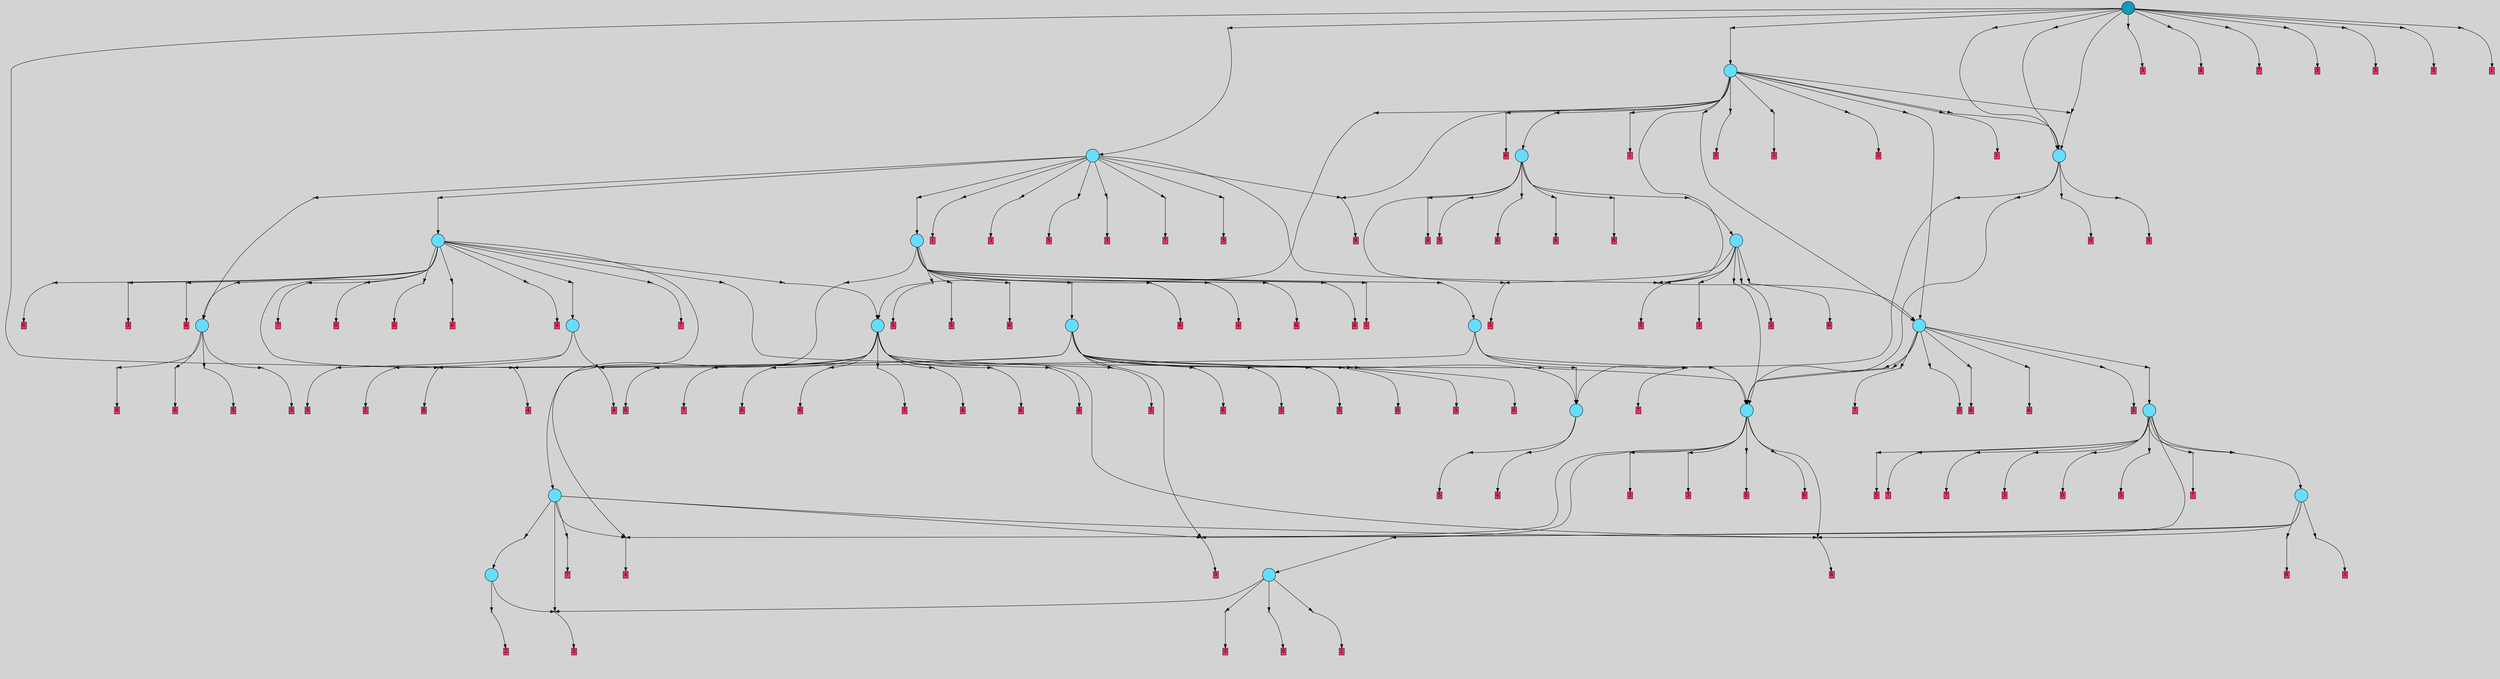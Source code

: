 // File exported with GEGELATI v1.3.1
// On the 2024-07-09 18:24:34
// With the MARL::MarlTPGGraphDotExporter
digraph{
	graph[pad = "0.212, 0.055" bgcolor = lightgray]
	node[shape=circle style = filled label = ""]
		T2 [fillcolor="#66ddff"]
		T4 [fillcolor="#66ddff"]
		T35 [fillcolor="#66ddff"]
		T96 [fillcolor="#66ddff"]
		T123 [fillcolor="#66ddff"]
		T246 [fillcolor="#66ddff"]
		T582 [fillcolor="#66ddff"]
		T835 [fillcolor="#66ddff"]
		T850 [fillcolor="#66ddff"]
		T1115 [fillcolor="#66ddff"]
		T1196 [fillcolor="#66ddff"]
		T1233 [fillcolor="#66ddff"]
		T1379 [fillcolor="#66ddff"]
		T1637 [fillcolor="#66ddff"]
		T1750 [fillcolor="#66ddff"]
		T1784 [fillcolor="#66ddff"]
		T2330 [fillcolor="#66ddff"]
		T2677 [fillcolor="#66ddff"]
		T3954 [fillcolor="#66ddff"]
		T4815 [fillcolor="#66ddff"]
		T5236 [fillcolor="#1199bb"]
		P53358 [fillcolor="#cccccc" shape=point] //
		I53358 [shape=box style=invis label="4|1&1|6#3|3&#92;n5|6&4|7#1|2&#92;n6|4&1|4#3|7&#92;n3|4&0|5#0|1&#92;n7|5&3|6#1|3&#92;n0|6&0|4#0|7&#92;n2|6&0|6#0|5&#92;n5|0&2|4#1|1&#92;n7|2&3|4#1|4&#92;n"]
		P53358 -> I53358[style=invis]
		A35183 [fillcolor="#ff3366" shape=box margin=0.03 width=0 height=0 label="2"]
		T2 -> P53358 -> A35183
		P53359 [fillcolor="#cccccc" shape=point] //
		I53359 [shape=box style=invis label="3|7&4|5#2|7&#92;n1|1&0|6#0|3&#92;n8|6&0|4#4|4&#92;n"]
		P53359 -> I53359[style=invis]
		A35184 [fillcolor="#ff3366" shape=box margin=0.03 width=0 height=0 label="3"]
		T2 -> P53359 -> A35184
		P53360 [fillcolor="#cccccc" shape=point] //
		I53360 [shape=box style=invis label="3|4&4|5#1|0&#92;n"]
		P53360 -> I53360[style=invis]
		A35185 [fillcolor="#ff3366" shape=box margin=0.03 width=0 height=0 label="4"]
		T4 -> P53360 -> A35185
		P53361 [fillcolor="#cccccc" shape=point] //
		I53361 [shape=box style=invis label="6|2&1|2#3|2&#92;n7|7&2|4#4|2&#92;n8|3&0|7#0|3&#92;n0|6&0|7#0|6&#92;n1|2&1|4#0|7&#92;n1|7&2|1#1|0&#92;n5|0&4|4#0|5&#92;n"]
		P53361 -> I53361[style=invis]
		A35186 [fillcolor="#ff3366" shape=box margin=0.03 width=0 height=0 label="5"]
		T4 -> P53361 -> A35186
		P53362 [fillcolor="#cccccc" shape=point] //
		I53362 [shape=box style=invis label="2|5&0|0#1|0&#92;n5|2&2|2#2|2&#92;n7|0&1|3#0|5&#92;n8|0&1|1#2|7&#92;n"]
		P53362 -> I53362[style=invis]
		A35187 [fillcolor="#ff3366" shape=box margin=0.03 width=0 height=0 label="3"]
		T35 -> P53362 -> A35187
		P53363 [fillcolor="#cccccc" shape=point] //
		I53363 [shape=box style=invis label="4|2&1|7#0|2&#92;n6|4&3|3#4|2&#92;n6|7&4|7#4|2&#92;n"]
		P53363 -> I53363[style=invis]
		A35188 [fillcolor="#ff3366" shape=box margin=0.03 width=0 height=0 label="4"]
		T35 -> P53363 -> A35188
		P53364 [fillcolor="#cccccc" shape=point] //
		I53364 [shape=box style=invis label="3|6&2|1#3|0&#92;n"]
		P53364 -> I53364[style=invis]
		A35189 [fillcolor="#ff3366" shape=box margin=0.03 width=0 height=0 label="2"]
		T35 -> P53364 -> A35189
		P53365 [fillcolor="#cccccc" shape=point] //
		I53365 [shape=box style=invis label="4|1&4|2#0|6&#92;n1|6&2|3#4|0&#92;n7|5&4|0#2|7&#92;n"]
		P53365 -> I53365[style=invis]
		A35190 [fillcolor="#ff3366" shape=box margin=0.03 width=0 height=0 label="0"]
		T96 -> P53365 -> A35190
		P53366 [fillcolor="#cccccc" shape=point] //
		I53366 [shape=box style=invis label="3|0&0|2#3|5&#92;n"]
		P53366 -> I53366[style=invis]
		A35191 [fillcolor="#ff3366" shape=box margin=0.03 width=0 height=0 label="6"]
		T96 -> P53366 -> A35191
		P53367 [fillcolor="#cccccc" shape=point] //
		I53367 [shape=box style=invis label="6|7&4|7#4|2&#92;n6|1&3|3#4|2&#92;n4|2&1|7#0|2&#92;n"]
		P53367 -> I53367[style=invis]
		A35192 [fillcolor="#ff3366" shape=box margin=0.03 width=0 height=0 label="4"]
		T96 -> P53367 -> A35192
		P53368 [fillcolor="#cccccc" shape=point] //
		I53368 [shape=box style=invis label="8|6&0|4#4|4&#92;n3|7&4|5#3|7&#92;n4|0&2|7#0|5&#92;n"]
		P53368 -> I53368[style=invis]
		A35193 [fillcolor="#ff3366" shape=box margin=0.03 width=0 height=0 label="3"]
		T96 -> P53368 -> A35193
		P53369 [fillcolor="#cccccc" shape=point] //
		I53369 [shape=box style=invis label="2|1&4|4#0|0&#92;n2|6&4|1#2|2&#92;n2|2&0|6#3|0&#92;n4|5&3|1#0|6&#92;n8|5&3|2#3|0&#92;n6|2&4|5#0|7&#92;n6|4&2|2#0|7&#92;n3|6&0|6#4|4&#92;n"]
		P53369 -> I53369[style=invis]
		A35194 [fillcolor="#ff3366" shape=box margin=0.03 width=0 height=0 label="8"]
		T96 -> P53369 -> A35194
		T123 -> P53365
		T123 -> P53366
		T123 -> P53367
		P53370 [fillcolor="#cccccc" shape=point] //
		I53370 [shape=box style=invis label="8|6&2|7#0|7&#92;n6|6&0|5#3|7&#92;n8|6&4|6#1|4&#92;n5|3&0|3#1|5&#92;n0|5&1|5#0|6&#92;n2|1&0|0#3|0&#92;n7|1&3|2#2|2&#92;n7|4&4|0#3|6&#92;n"]
		P53370 -> I53370[style=invis]
		A35195 [fillcolor="#ff3366" shape=box margin=0.03 width=0 height=0 label="7"]
		T123 -> P53370 -> A35195
		P53371 [fillcolor="#cccccc" shape=point] //
		I53371 [shape=box style=invis label="7|5&4|0#2|7&#92;n1|6&2|3#4|0&#92;n5|1&4|2#0|6&#92;n"]
		P53371 -> I53371[style=invis]
		T123 -> P53371 -> T2
		T123 -> P53359
		P53372 [fillcolor="#cccccc" shape=point] //
		I53372 [shape=box style=invis label="4|1&3|2#0|6&#92;n1|6&2|3#4|0&#92;n3|0&0|4#0|3&#92;n7|5&4|0#2|7&#92;n"]
		P53372 -> I53372[style=invis]
		A35196 [fillcolor="#ff3366" shape=box margin=0.03 width=0 height=0 label="0"]
		T246 -> P53372 -> A35196
		P53373 [fillcolor="#cccccc" shape=point] //
		I53373 [shape=box style=invis label="1|2&3|3#3|3&#92;n3|0&2|7#4|5&#92;n"]
		P53373 -> I53373[style=invis]
		A35197 [fillcolor="#ff3366" shape=box margin=0.03 width=0 height=0 label="2"]
		T246 -> P53373 -> A35197
		T246 -> P53359
		P53374 [fillcolor="#cccccc" shape=point] //
		I53374 [shape=box style=invis label="6|2&1|2#3|2&#92;n5|0&4|4#0|5&#92;n8|3&0|7#0|3&#92;n0|6&0|7#0|6&#92;n1|2&1|4#0|7&#92;n7|3&2|4#4|2&#92;n"]
		P53374 -> I53374[style=invis]
		A35198 [fillcolor="#ff3366" shape=box margin=0.03 width=0 height=0 label="3"]
		T246 -> P53374 -> A35198
		P53375 [fillcolor="#cccccc" shape=point] //
		I53375 [shape=box style=invis label="2|5&0|0#1|0&#92;n7|0&1|3#4|5&#92;n5|2&2|2#2|2&#92;n"]
		P53375 -> I53375[style=invis]
		A35199 [fillcolor="#ff3366" shape=box margin=0.03 width=0 height=0 label="3"]
		T582 -> P53375 -> A35199
		T582 -> P53366
		P53376 [fillcolor="#cccccc" shape=point] //
		I53376 [shape=box style=invis label="8|6&0|4#4|4&#92;n1|1&2|6#0|3&#92;n8|6&3|6#0|1&#92;n"]
		P53376 -> I53376[style=invis]
		A35200 [fillcolor="#ff3366" shape=box margin=0.03 width=0 height=0 label="3"]
		T582 -> P53376 -> A35200
		P53377 [fillcolor="#cccccc" shape=point] //
		I53377 [shape=box style=invis label="8|3&0|7#0|3&#92;n7|7&2|4#4|2&#92;n6|2&1|7#3|2&#92;n0|6&0|7#0|6&#92;n1|7&2|1#1|0&#92;n5|0&4|4#0|5&#92;n"]
		P53377 -> I53377[style=invis]
		A35201 [fillcolor="#ff3366" shape=box margin=0.03 width=0 height=0 label="5"]
		T582 -> P53377 -> A35201
		T582 -> P53365
		P53378 [fillcolor="#cccccc" shape=point] //
		I53378 [shape=box style=invis label="1|0&2|7#2|6&#92;n2|2&2|5#3|2&#92;n3|5&2|1#3|3&#92;n4|4&0|5#1|6&#92;n5|1&0|0#4|1&#92;n6|1&4|7#4|2&#92;n7|7&1|2#4|5&#92;n"]
		P53378 -> I53378[style=invis]
		T582 -> P53378 -> T246
		P53379 [fillcolor="#cccccc" shape=point] //
		I53379 [shape=box style=invis label="7|0&0|7#3|5&#92;n7|3&1|2#2|0&#92;n"]
		P53379 -> I53379[style=invis]
		A35202 [fillcolor="#ff3366" shape=box margin=0.03 width=0 height=0 label="6"]
		T582 -> P53379 -> A35202
		T835 -> P53366
		P53380 [fillcolor="#cccccc" shape=point] //
		I53380 [shape=box style=invis label="3|0&0|2#3|5&#92;n1|4&4|4#3|0&#92;n"]
		P53380 -> I53380[style=invis]
		A35203 [fillcolor="#ff3366" shape=box margin=0.03 width=0 height=0 label="6"]
		T835 -> P53380 -> A35203
		P53381 [fillcolor="#cccccc" shape=point] //
		I53381 [shape=box style=invis label="6|0&4|1#1|0&#92;n8|7&4|1#0|4&#92;n4|2&2|0#3|3&#92;n"]
		P53381 -> I53381[style=invis]
		A35204 [fillcolor="#ff3366" shape=box margin=0.03 width=0 height=0 label="0"]
		T835 -> P53381 -> A35204
		P53382 [fillcolor="#cccccc" shape=point] //
		I53382 [shape=box style=invis label="4|1&3|2#0|6&#92;n7|5&4|0#2|7&#92;n3|0&0|4#0|3&#92;n1|6&2|3#4|0&#92;n1|6&4|1#4|7&#92;n"]
		P53382 -> I53382[style=invis]
		A35205 [fillcolor="#ff3366" shape=box margin=0.03 width=0 height=0 label="0"]
		T835 -> P53382 -> A35205
		P53383 [fillcolor="#cccccc" shape=point] //
		I53383 [shape=box style=invis label="7|1&0|7#4|3&#92;n5|0&1|4#2|5&#92;n2|0&0|7#0|6&#92;n2|4&3|7#0|2&#92;n7|6&0|1#4|7&#92;n"]
		P53383 -> I53383[style=invis]
		A35206 [fillcolor="#ff3366" shape=box margin=0.03 width=0 height=0 label="7"]
		T835 -> P53383 -> A35206
		P53384 [fillcolor="#cccccc" shape=point] //
		I53384 [shape=box style=invis label="7|1&2|7#1|1&#92;n0|2&4|3#0|7&#92;n7|0&1|7#0|4&#92;n5|4&2|4#1|7&#92;n0|3&4|1#3|1&#92;n3|1&3|7#0|6&#92;n1|5&2|2#3|0&#92;n3|7&4|3#3|4&#92;n"]
		P53384 -> I53384[style=invis]
		A35207 [fillcolor="#ff3366" shape=box margin=0.03 width=0 height=0 label="6"]
		T835 -> P53384 -> A35207
		P53385 [fillcolor="#cccccc" shape=point] //
		I53385 [shape=box style=invis label="7|0&1|4#4|2&#92;n3|4&3|7#1|1&#92;n5|6&0|2#4|4&#92;n8|6&0|4#2|0&#92;n0|4&1|4#2|7&#92;n"]
		P53385 -> I53385[style=invis]
		A35208 [fillcolor="#ff3366" shape=box margin=0.03 width=0 height=0 label="6"]
		T835 -> P53385 -> A35208
		P53386 [fillcolor="#cccccc" shape=point] //
		I53386 [shape=box style=invis label="8|4&3|2#3|5&#92;n8|6&0|4#4|6&#92;n1|0&0|1#3|2&#92;n1|4&1|6#4|7&#92;n"]
		P53386 -> I53386[style=invis]
		A35209 [fillcolor="#ff3366" shape=box margin=0.03 width=0 height=0 label="3"]
		T835 -> P53386 -> A35209
		P53387 [fillcolor="#cccccc" shape=point] //
		I53387 [shape=box style=invis label="0|0&2|6#0|2&#92;n3|6&3|7#2|0&#92;n0|0&3|5#2|5&#92;n3|4&3|1#4|1&#92;n8|1&4|0#2|1&#92;n4|3&3|2#1|3&#92;n3|1&0|0#4|1&#92;n"]
		P53387 -> I53387[style=invis]
		A35210 [fillcolor="#ff3366" shape=box margin=0.03 width=0 height=0 label="5"]
		T835 -> P53387 -> A35210
		P53388 [fillcolor="#cccccc" shape=point] //
		I53388 [shape=box style=invis label="8|0&0|7#4|6&#92;n5|0&1|3#0|6&#92;n"]
		P53388 -> I53388[style=invis]
		A35211 [fillcolor="#ff3366" shape=box margin=0.03 width=0 height=0 label="4"]
		T835 -> P53388 -> A35211
		P53389 [fillcolor="#cccccc" shape=point] //
		I53389 [shape=box style=invis label="8|7&1|4#1|3&#92;n7|3&2|5#0|2&#92;n4|1&2|7#3|4&#92;n3|4&3|3#3|0&#92;n3|3&0|4#4|7&#92;n5|2&3|4#0|3&#92;n0|5&1|1#4|2&#92;n0|0&0|1#2|0&#92;n"]
		P53389 -> I53389[style=invis]
		A35212 [fillcolor="#ff3366" shape=box margin=0.03 width=0 height=0 label="0"]
		T850 -> P53389 -> A35212
		P53390 [fillcolor="#cccccc" shape=point] //
		I53390 [shape=box style=invis label="0|0&0|5#2|5&#92;n4|3&1|2#4|6&#92;n8|1&4|1#2|1&#92;n6|2&1|7#2|5&#92;n3|4&3|1#4|4&#92;n4|7&4|0#0|5&#92;n"]
		P53390 -> I53390[style=invis]
		A35213 [fillcolor="#ff3366" shape=box margin=0.03 width=0 height=0 label="5"]
		T850 -> P53390 -> A35213
		P53391 [fillcolor="#cccccc" shape=point] //
		I53391 [shape=box style=invis label="4|0&2|7#0|6&#92;n3|5&4|5#2|2&#92;n1|1&0|6#3|3&#92;n8|6&0|4#4|4&#92;n"]
		P53391 -> I53391[style=invis]
		A35214 [fillcolor="#ff3366" shape=box margin=0.03 width=0 height=0 label="3"]
		T850 -> P53391 -> A35214
		P53392 [fillcolor="#cccccc" shape=point] //
		I53392 [shape=box style=invis label="4|1&4|1#0|6&#92;n1|6&2|3#4|0&#92;n6|4&2|5#2|2&#92;n3|0&2|4#3|6&#92;n0|5&2|3#0|6&#92;n"]
		P53392 -> I53392[style=invis]
		A35215 [fillcolor="#ff3366" shape=box margin=0.03 width=0 height=0 label="0"]
		T850 -> P53392 -> A35215
		P53393 [fillcolor="#cccccc" shape=point] //
		I53393 [shape=box style=invis label="4|1&1|6#3|3&#92;n5|6&4|7#1|2&#92;n8|6&2|0#0|0&#92;n7|5&3|6#1|3&#92;n3|4&0|5#0|1&#92;n0|6&0|4#0|5&#92;n5|0&2|4#1|1&#92;n2|6&0|6#0|5&#92;n7|2&3|4#1|4&#92;n"]
		P53393 -> I53393[style=invis]
		T1115 -> P53393 -> T4
		P53394 [fillcolor="#cccccc" shape=point] //
		I53394 [shape=box style=invis label="6|5&0|3#3|0&#92;n4|4&2|2#3|5&#92;n1|0&3|6#4|7&#92;n"]
		P53394 -> I53394[style=invis]
		T1115 -> P53394 -> T582
		P53395 [fillcolor="#cccccc" shape=point] //
		I53395 [shape=box style=invis label="8|0&3|0#3|4&#92;n8|6&3|0#0|1&#92;n"]
		P53395 -> I53395[style=invis]
		A35216 [fillcolor="#ff3366" shape=box margin=0.03 width=0 height=0 label="0"]
		T1115 -> P53395 -> A35216
		P53396 [fillcolor="#cccccc" shape=point] //
		I53396 [shape=box style=invis label="4|3&0|7#0|3&#92;n8|6&3|7#0|6&#92;n8|2&1|6#3|2&#92;n6|5&1|4#4|3&#92;n4|4&3|4#3|6&#92;n6|4&1|4#3|7&#92;n4|0&1|4#1|5&#92;n"]
		P53396 -> I53396[style=invis]
		A35217 [fillcolor="#ff3366" shape=box margin=0.03 width=0 height=0 label="5"]
		T1115 -> P53396 -> A35217
		P53397 [fillcolor="#cccccc" shape=point] //
		I53397 [shape=box style=invis label="1|7&2|0#1|3&#92;n5|3&0|3#1|5&#92;n5|2&3|0#4|7&#92;n3|1&1|7#1|3&#92;n8|6&4|6#1|4&#92;n1|0&3|6#1|7&#92;n7|4&4|0#4|7&#92;n8|5&2|3#0|2&#92;n8|6&2|7#0|7&#92;n4|5&1|5#0|6&#92;n"]
		P53397 -> I53397[style=invis]
		A35218 [fillcolor="#ff3366" shape=box margin=0.03 width=0 height=0 label="7"]
		T1196 -> P53397 -> A35218
		P53398 [fillcolor="#cccccc" shape=point] //
		I53398 [shape=box style=invis label="1|0&2|3#2|4&#92;n6|5&1|0#0|3&#92;n1|5&0|7#1|5&#92;n4|5&2|3#0|2&#92;n8|5&3|3#4|1&#92;n1|7&0|0#2|0&#92;n6|5&3|7#0|2&#92;n8|4&2|7#1|2&#92;n3|7&3|6#0|1&#92;n8|3&3|7#0|6&#92;n"]
		P53398 -> I53398[style=invis]
		A35219 [fillcolor="#ff3366" shape=box margin=0.03 width=0 height=0 label="7"]
		T1196 -> P53398 -> A35219
		P53399 [fillcolor="#cccccc" shape=point] //
		I53399 [shape=box style=invis label="1|1&3|3#4|5&#92;n0|0&2|5#0|7&#92;n"]
		P53399 -> I53399[style=invis]
		A35220 [fillcolor="#ff3366" shape=box margin=0.03 width=0 height=0 label="3"]
		T1196 -> P53399 -> A35220
		P53400 [fillcolor="#cccccc" shape=point] //
		I53400 [shape=box style=invis label="2|4&0|0#2|3&#92;n7|0&4|0#1|7&#92;n4|3&1|2#0|6&#92;n1|4&3|0#3|0&#92;n"]
		P53400 -> I53400[style=invis]
		A35221 [fillcolor="#ff3366" shape=box margin=0.03 width=0 height=0 label="0"]
		T1196 -> P53400 -> A35221
		T1196 -> P53366
		P53401 [fillcolor="#cccccc" shape=point] //
		I53401 [shape=box style=invis label="7|7&2|4#4|2&#92;n8|3&0|7#0|3&#92;n0|6&0|7#0|6&#92;n3|2&1|4#0|7&#92;n5|0&4|4#0|5&#92;n1|7&2|1#1|0&#92;n"]
		P53401 -> I53401[style=invis]
		A35222 [fillcolor="#ff3366" shape=box margin=0.03 width=0 height=0 label="5"]
		T1196 -> P53401 -> A35222
		P53402 [fillcolor="#cccccc" shape=point] //
		I53402 [shape=box style=invis label="7|0&1|6#4|2&#92;n3|7&1|0#1|2&#92;n3|3&0|0#0|4&#92;n8|0&2|5#3|3&#92;n0|3&4|4#2|7&#92;n8|6&0|4#2|0&#92;n"]
		P53402 -> I53402[style=invis]
		T1196 -> P53402 -> T96
		T1196 -> P53402
		P53403 [fillcolor="#cccccc" shape=point] //
		I53403 [shape=box style=invis label="3|6&3|0#0|0&#92;n6|0&1|6#1|6&#92;n2|2&3|6#4|4&#92;n5|1&2|2#1|5&#92;n3|1&1|7#1|3&#92;n7|5&3|2#1|5&#92;n"]
		P53403 -> I53403[style=invis]
		A35223 [fillcolor="#ff3366" shape=box margin=0.03 width=0 height=0 label="7"]
		T1196 -> P53403 -> A35223
		P53404 [fillcolor="#cccccc" shape=point] //
		I53404 [shape=box style=invis label="4|3&1|6#4|6&#92;n0|0&0|0#2|5&#92;n4|7&4|0#0|5&#92;n1|1&4|1#2|1&#92;n6|6&0|5#4|1&#92;n"]
		P53404 -> I53404[style=invis]
		A35224 [fillcolor="#ff3366" shape=box margin=0.03 width=0 height=0 label="5"]
		T1196 -> P53404 -> A35224
		P53405 [fillcolor="#cccccc" shape=point] //
		I53405 [shape=box style=invis label="2|4&0|0#0|6&#92;n2|0&4|3#2|7&#92;n"]
		P53405 -> I53405[style=invis]
		A35225 [fillcolor="#ff3366" shape=box margin=0.03 width=0 height=0 label="8"]
		T1233 -> P53405 -> A35225
		P53406 [fillcolor="#cccccc" shape=point] //
		I53406 [shape=box style=invis label="3|1&3|7#0|6&#92;n3|3&2|5#3|2&#92;n0|2&4|3#0|7&#92;n7|0&1|7#0|4&#92;n5|4&2|4#1|7&#92;n0|3&4|1#2|1&#92;n7|1&2|7#1|1&#92;n1|5&2|2#3|0&#92;n"]
		P53406 -> I53406[style=invis]
		A35226 [fillcolor="#ff3366" shape=box margin=0.03 width=0 height=0 label="6"]
		T1233 -> P53406 -> A35226
		P53407 [fillcolor="#cccccc" shape=point] //
		I53407 [shape=box style=invis label="5|6&2|2#2|2&#92;n7|0&1|3#4|5&#92;n2|5&0|0#1|0&#92;n"]
		P53407 -> I53407[style=invis]
		A35227 [fillcolor="#ff3366" shape=box margin=0.03 width=0 height=0 label="3"]
		T1233 -> P53407 -> A35227
		P53408 [fillcolor="#cccccc" shape=point] //
		I53408 [shape=box style=invis label="1|2&1|7#0|1&#92;n8|3&4|7#0|3&#92;n5|5&2|1#1|5&#92;n6|4&3|5#1|5&#92;n2|1&1|5#1|5&#92;n4|0&0|4#4|2&#92;n6|2&1|7#1|2&#92;n7|7&2|4#4|2&#92;n"]
		P53408 -> I53408[style=invis]
		A35228 [fillcolor="#ff3366" shape=box margin=0.03 width=0 height=0 label="5"]
		T1233 -> P53408 -> A35228
		P53409 [fillcolor="#cccccc" shape=point] //
		I53409 [shape=box style=invis label="4|3&1|2#0|6&#92;n7|0&4|0#2|7&#92;n1|4&3|0#3|0&#92;n"]
		P53409 -> I53409[style=invis]
		A35229 [fillcolor="#ff3366" shape=box margin=0.03 width=0 height=0 label="0"]
		T1233 -> P53409 -> A35229
		T1233 -> P53363
		T1233 -> P53365
		T1233 -> P53387
		P53410 [fillcolor="#cccccc" shape=point] //
		I53410 [shape=box style=invis label="6|2&2|5#0|3&#92;n1|6&1|7#1|0&#92;n7|7&4|2#1|7&#92;n3|3&2|6#2|0&#92;n1|5&2|0#4|3&#92;n1|0&0|6#4|7&#92;n"]
		P53410 -> I53410[style=invis]
		T1233 -> P53410 -> T582
		P53411 [fillcolor="#cccccc" shape=point] //
		I53411 [shape=box style=invis label="0|0&2|0#4|0&#92;n6|3&0|6#3|4&#92;n5|2&3|4#4|0&#92;n"]
		P53411 -> I53411[style=invis]
		A35230 [fillcolor="#ff3366" shape=box margin=0.03 width=0 height=0 label="3"]
		T1233 -> P53411 -> A35230
		P53412 [fillcolor="#cccccc" shape=point] //
		I53412 [shape=box style=invis label="8|6&2|3#2|4&#92;n0|4&0|1#3|5&#92;n1|6&0|0#4|5&#92;n5|0&0|4#4|4&#92;n5|3&1|6#1|7&#92;n7|4&1|4#4|5&#92;n2|1&3|7#1|4&#92;n1|7&0|4#0|3&#92;n"]
		P53412 -> I53412[style=invis]
		A35231 [fillcolor="#ff3366" shape=box margin=0.03 width=0 height=0 label="0"]
		T1233 -> P53412 -> A35231
		P53413 [fillcolor="#cccccc" shape=point] //
		I53413 [shape=box style=invis label="7|0&2|7#0|7&#92;n6|3&1|0#4|7&#92;n8|6&4|5#1|4&#92;n2|1&0|0#3|0&#92;n5|3&0|3#1|5&#92;n0|5&1|5#0|6&#92;n2|3&1|3#4|5&#92;n7|1&3|2#2|2&#92;n6|6&0|5#3|7&#92;n"]
		P53413 -> I53413[style=invis]
		A35232 [fillcolor="#ff3366" shape=box margin=0.03 width=0 height=0 label="7"]
		T1379 -> P53413 -> A35232
		P53414 [fillcolor="#cccccc" shape=point] //
		I53414 [shape=box style=invis label="7|5&1|6#1|3&#92;n4|1&1|6#3|3&#92;n5|6&4|7#1|2&#92;n5|0&2|4#1|1&#92;n3|4&0|5#0|1&#92;n7|3&0|4#2|1&#92;n0|6&0|4#0|7&#92;n2|6&0|6#0|5&#92;n6|4&1|4#3|7&#92;n7|2&2|4#1|4&#92;n"]
		P53414 -> I53414[style=invis]
		T1379 -> P53414 -> T4
		P53415 [fillcolor="#cccccc" shape=point] //
		I53415 [shape=box style=invis label="8|0&2|2#0|3&#92;n"]
		P53415 -> I53415[style=invis]
		A35233 [fillcolor="#ff3366" shape=box margin=0.03 width=0 height=0 label="4"]
		T1379 -> P53415 -> A35233
		P53416 [fillcolor="#cccccc" shape=point] //
		I53416 [shape=box style=invis label="6|2&2|5#0|3&#92;n1|6&1|7#1|0&#92;n7|7&4|2#1|7&#92;n1|0&0|6#4|0&#92;n4|1&3|2#0|4&#92;n1|5&2|0#4|3&#92;n"]
		P53416 -> I53416[style=invis]
		T1379 -> P53416 -> T582
		P53417 [fillcolor="#cccccc" shape=point] //
		I53417 [shape=box style=invis label="4|5&0|1#3|1&#92;n4|0&4|2#1|2&#92;n"]
		P53417 -> I53417[style=invis]
		T1637 -> P53417 -> T582
		P53418 [fillcolor="#cccccc" shape=point] //
		I53418 [shape=box style=invis label="2|4&3|5#1|5&#92;n4|2&4|1#1|1&#92;n4|0&4|2#1|6&#92;n"]
		P53418 -> I53418[style=invis]
		T1637 -> P53418 -> T582
		P53419 [fillcolor="#cccccc" shape=point] //
		I53419 [shape=box style=invis label="2|0&4|3#2|7&#92;n2|2&1|1#0|0&#92;n0|4&0|0#0|6&#92;n"]
		P53419 -> I53419[style=invis]
		A35234 [fillcolor="#ff3366" shape=box margin=0.03 width=0 height=0 label="8"]
		T1637 -> P53419 -> A35234
		P53420 [fillcolor="#cccccc" shape=point] //
		I53420 [shape=box style=invis label="3|5&0|1#2|2&#92;n5|6&2|2#3|6&#92;n7|0&1|3#3|7&#92;n"]
		P53420 -> I53420[style=invis]
		A35235 [fillcolor="#ff3366" shape=box margin=0.03 width=0 height=0 label="6"]
		T1637 -> P53420 -> A35235
		P53421 [fillcolor="#cccccc" shape=point] //
		I53421 [shape=box style=invis label="7|6&3|1#0|5&#92;n0|4&3|5#4|7&#92;n8|0&2|7#1|3&#92;n5|0&0|2#4|6&#92;n"]
		P53421 -> I53421[style=invis]
		A35236 [fillcolor="#ff3366" shape=box margin=0.03 width=0 height=0 label="7"]
		T1637 -> P53421 -> A35236
		P53422 [fillcolor="#cccccc" shape=point] //
		I53422 [shape=box style=invis label="1|4&2|1#0|2&#92;n7|2&1|4#0|7&#92;n1|5&3|4#2|3&#92;n1|2&4|0#0|7&#92;n0|4&3|4#4|4&#92;n0|0&2|1#2|5&#92;n8|5&2|7#0|7&#92;n"]
		P53422 -> I53422[style=invis]
		A35237 [fillcolor="#ff3366" shape=box margin=0.03 width=0 height=0 label="5"]
		T1637 -> P53422 -> A35237
		P53423 [fillcolor="#cccccc" shape=point] //
		I53423 [shape=box style=invis label="6|4&3|3#4|5&#92;n6|7&4|7#4|2&#92;n8|0&2|6#2|7&#92;n"]
		P53423 -> I53423[style=invis]
		T1637 -> P53423 -> T1196
		P53424 [fillcolor="#cccccc" shape=point] //
		I53424 [shape=box style=invis label="4|1&3|0#2|6&#92;n7|4&2|5#0|7&#92;n1|0&0|6#4|1&#92;n7|1&2|3#2|4&#92;n5|5&2|0#0|0&#92;n"]
		P53424 -> I53424[style=invis]
		A35238 [fillcolor="#ff3366" shape=box margin=0.03 width=0 height=0 label="0"]
		T1637 -> P53424 -> A35238
		P53425 [fillcolor="#cccccc" shape=point] //
		I53425 [shape=box style=invis label="3|1&3|7#0|6&#92;n3|4&2|5#3|2&#92;n0|2&4|3#0|7&#92;n7|0&1|7#0|4&#92;n5|4&2|4#1|7&#92;n0|3&4|1#2|1&#92;n7|4&0|2#1|6&#92;n7|1&2|7#1|1&#92;n1|5&2|2#3|0&#92;n"]
		P53425 -> I53425[style=invis]
		A35239 [fillcolor="#ff3366" shape=box margin=0.03 width=0 height=0 label="6"]
		T1750 -> P53425 -> A35239
		P53426 [fillcolor="#cccccc" shape=point] //
		I53426 [shape=box style=invis label="0|3&1|4#2|7&#92;n2|3&1|2#0|2&#92;n3|3&0|0#0|4&#92;n7|0&1|6#4|6&#92;n3|7&1|0#1|7&#92;n2|2&3|6#2|1&#92;n"]
		P53426 -> I53426[style=invis]
		A35240 [fillcolor="#ff3366" shape=box margin=0.03 width=0 height=0 label="4"]
		T1750 -> P53426 -> A35240
		P53427 [fillcolor="#cccccc" shape=point] //
		I53427 [shape=box style=invis label="7|0&4|0#2|7&#92;n4|3&1|2#3|6&#92;n"]
		P53427 -> I53427[style=invis]
		T1750 -> P53427 -> T1233
		P53428 [fillcolor="#cccccc" shape=point] //
		I53428 [shape=box style=invis label="0|0&0|4#4|1&#92;n3|5&1|7#3|1&#92;n"]
		P53428 -> I53428[style=invis]
		T1750 -> P53428 -> T1379
		P53429 [fillcolor="#cccccc" shape=point] //
		I53429 [shape=box style=invis label="5|5&2|2#0|0&#92;n3|7&4|7#4|4&#92;n7|0&2|4#3|5&#92;n7|1&0|4#0|3&#92;n0|4&0|6#2|1&#92;n"]
		P53429 -> I53429[style=invis]
		A35241 [fillcolor="#ff3366" shape=box margin=0.03 width=0 height=0 label="6"]
		T1750 -> P53429 -> A35241
		P53430 [fillcolor="#cccccc" shape=point] //
		I53430 [shape=box style=invis label="7|7&2|2#1|5&#92;n3|7&4|1#0|1&#92;n2|2&0|0#3|5&#92;n6|0&4|4#1|5&#92;n5|6&2|6#0|5&#92;n5|7&2|0#0|2&#92;n1|7&4|6#3|5&#92;n"]
		P53430 -> I53430[style=invis]
		A35242 [fillcolor="#ff3366" shape=box margin=0.03 width=0 height=0 label="8"]
		T1750 -> P53430 -> A35242
		P53431 [fillcolor="#cccccc" shape=point] //
		I53431 [shape=box style=invis label="4|1&1|6#3|3&#92;n8|1&4|7#2|4&#92;n5|6&4|7#1|2&#92;n8|6&2|0#0|0&#92;n7|5&3|6#1|3&#92;n3|4&0|5#0|1&#92;n0|6&0|4#0|5&#92;n5|0&2|4#2|1&#92;n2|6&0|6#0|5&#92;n7|2&3|4#4|4&#92;n"]
		P53431 -> I53431[style=invis]
		T1750 -> P53431 -> T123
		P53432 [fillcolor="#cccccc" shape=point] //
		I53432 [shape=box style=invis label="4|3&1|6#4|3&#92;n0|0&0|5#2|5&#92;n3|3&1|5#1|6&#92;n8|1&4|1#2|1&#92;n3|4&3|1#4|4&#92;n4|6&4|0#0|5&#92;n"]
		P53432 -> I53432[style=invis]
		A35243 [fillcolor="#ff3366" shape=box margin=0.03 width=0 height=0 label="5"]
		T1750 -> P53432 -> A35243
		P53433 [fillcolor="#cccccc" shape=point] //
		I53433 [shape=box style=invis label="1|2&1|7#0|1&#92;n8|3&0|7#0|3&#92;n1|1&1|6#3|6&#92;n5|5&2|1#1|5&#92;n6|4&3|5#1|5&#92;n2|1&1|5#1|5&#92;n6|2&1|7#1|2&#92;n4|0&0|4#4|2&#92;n7|7&2|4#4|2&#92;n"]
		P53433 -> I53433[style=invis]
		A35244 [fillcolor="#ff3366" shape=box margin=0.03 width=0 height=0 label="5"]
		T1750 -> P53433 -> A35244
		P53434 [fillcolor="#cccccc" shape=point] //
		I53434 [shape=box style=invis label="8|1&4|1#2|1&#92;n0|0&0|5#2|5&#92;n4|3&1|6#1|6&#92;n6|6&0|2#2|4&#92;n4|7&4|0#0|5&#92;n"]
		P53434 -> I53434[style=invis]
		A35245 [fillcolor="#ff3366" shape=box margin=0.03 width=0 height=0 label="5"]
		T1750 -> P53434 -> A35245
		P53435 [fillcolor="#cccccc" shape=point] //
		I53435 [shape=box style=invis label="5|5&2|2#0|0&#92;n7|0&2|4#3|5&#92;n7|7&0|4#0|3&#92;n0|4&0|6#2|1&#92;n"]
		P53435 -> I53435[style=invis]
		A35246 [fillcolor="#ff3366" shape=box margin=0.03 width=0 height=0 label="6"]
		T1750 -> P53435 -> A35246
		T1784 -> P53405
		P53436 [fillcolor="#cccccc" shape=point] //
		I53436 [shape=box style=invis label="7|0&0|4#4|4&#92;n"]
		P53436 -> I53436[style=invis]
		A35247 [fillcolor="#ff3366" shape=box margin=0.03 width=0 height=0 label="0"]
		T1784 -> P53436 -> A35247
		P53437 [fillcolor="#cccccc" shape=point] //
		I53437 [shape=box style=invis label="0|6&4|6#4|5&#92;n6|3&0|4#1|6&#92;n5|3&1|4#2|7&#92;n1|0&0|0#1|6&#92;n3|3&0|0#0|4&#92;n"]
		P53437 -> I53437[style=invis]
		A35248 [fillcolor="#ff3366" shape=box margin=0.03 width=0 height=0 label="6"]
		T1784 -> P53437 -> A35248
		P53438 [fillcolor="#cccccc" shape=point] //
		I53438 [shape=box style=invis label="6|7&4|7#4|2&#92;n6|1&3|3#4|2&#92;n4|0&1|7#0|2&#92;n2|3&4|5#2|7&#92;n"]
		P53438 -> I53438[style=invis]
		A35249 [fillcolor="#ff3366" shape=box margin=0.03 width=0 height=0 label="4"]
		T1784 -> P53438 -> A35249
		P53439 [fillcolor="#cccccc" shape=point] //
		I53439 [shape=box style=invis label="4|1&1|6#3|3&#92;n5|6&4|7#1|2&#92;n3|5&4|7#0|1&#92;n7|5&3|6#2|3&#92;n0|6&0|4#0|5&#92;n2|6&0|6#0|5&#92;n5|0&2|4#1|1&#92;n3|4&0|5#0|1&#92;n"]
		P53439 -> I53439[style=invis]
		T1784 -> P53439 -> T4
		P53440 [fillcolor="#cccccc" shape=point] //
		I53440 [shape=box style=invis label="5|0&1|1#1|5&#92;n1|6&4|0#3|4&#92;n7|1&3|2#2|2&#92;n4|0&2|4#2|1&#92;n8|6&4|6#1|1&#92;n2|4&2|3#3|0&#92;n0|5&1|5#0|6&#92;n"]
		P53440 -> I53440[style=invis]
		A35250 [fillcolor="#ff3366" shape=box margin=0.03 width=0 height=0 label="7"]
		T1784 -> P53440 -> A35250
		P53441 [fillcolor="#cccccc" shape=point] //
		I53441 [shape=box style=invis label="3|6&1|7#2|1&#92;n3|4&0|2#3|5&#92;n1|0&4|1#0|4&#92;n"]
		P53441 -> I53441[style=invis]
		A35251 [fillcolor="#ff3366" shape=box margin=0.03 width=0 height=0 label="6"]
		T1784 -> P53441 -> A35251
		P53442 [fillcolor="#cccccc" shape=point] //
		I53442 [shape=box style=invis label="1|3&1|5#3|3&#92;n1|1&4|6#0|3&#92;n7|0&0|2#4|4&#92;n"]
		P53442 -> I53442[style=invis]
		T1784 -> P53442 -> T835
		P53443 [fillcolor="#cccccc" shape=point] //
		I53443 [shape=box style=invis label="5|2&3|3#1|5&#92;n2|5&1|3#1|0&#92;n2|4&0|5#3|5&#92;n7|1&3|2#2|2&#92;n8|6&0|7#0|7&#92;n1|0&4|3#4|4&#92;n"]
		P53443 -> I53443[style=invis]
		T1784 -> P53443 -> T850
		P53444 [fillcolor="#cccccc" shape=point] //
		I53444 [shape=box style=invis label="7|5&3|2#4|3&#92;n2|2&2|0#2|1&#92;n3|0&3|5#2|4&#92;n"]
		P53444 -> I53444[style=invis]
		A35252 [fillcolor="#ff3366" shape=box margin=0.03 width=0 height=0 label="3"]
		T1784 -> P53444 -> A35252
		P53445 [fillcolor="#cccccc" shape=point] //
		I53445 [shape=box style=invis label="7|0&1|6#4|2&#92;n1|0&3|4#4|1&#92;n8|1&1|0#1|2&#92;n4|4&0|0#2|1&#92;n3|3&4|0#0|4&#92;n"]
		P53445 -> I53445[style=invis]
		A35253 [fillcolor="#ff3366" shape=box margin=0.03 width=0 height=0 label="6"]
		T1784 -> P53445 -> A35253
		P53446 [fillcolor="#cccccc" shape=point] //
		I53446 [shape=box style=invis label="3|7&1|0#2|2&#92;n0|2&4|4#2|7&#92;n8|6&4|4#2|0&#92;n3|3&0|0#0|3&#92;n0|0&0|0#2|7&#92;n"]
		P53446 -> I53446[style=invis]
		T1784 -> P53446 -> T35
		P53447 [fillcolor="#cccccc" shape=point] //
		I53447 [shape=box style=invis label="6|6&0|2#0|7&#92;n1|1&1|4#4|1&#92;n6|1&4|5#0|3&#92;n6|6&4|2#1|2&#92;n0|0&3|7#0|4&#92;n2|4&3|3#2|4&#92;n8|5&0|7#1|0&#92;n5|1&4|0#2|5&#92;n"]
		P53447 -> I53447[style=invis]
		A35254 [fillcolor="#ff3366" shape=box margin=0.03 width=0 height=0 label="7"]
		T1784 -> P53447 -> A35254
		T1784 -> P53367
		P53448 [fillcolor="#cccccc" shape=point] //
		I53448 [shape=box style=invis label="6|1&1|5#3|2&#92;n6|1&2|2#4|2&#92;n3|5&2|0#2|4&#92;n0|6&4|5#1|6&#92;n1|7&0|0#3|2&#92;n5|0&1|2#2|2&#92;n"]
		P53448 -> I53448[style=invis]
		A35255 [fillcolor="#ff3366" shape=box margin=0.03 width=0 height=0 label="0"]
		T1784 -> P53448 -> A35255
		P53449 [fillcolor="#cccccc" shape=point] //
		I53449 [shape=box style=invis label="6|0&4|1#1|5&#92;n0|2&1|0#0|0&#92;n"]
		P53449 -> I53449[style=invis]
		A35256 [fillcolor="#ff3366" shape=box margin=0.03 width=0 height=0 label="3"]
		T2330 -> P53449 -> A35256
		P53450 [fillcolor="#cccccc" shape=point] //
		I53450 [shape=box style=invis label="2|0&3|2#3|2&#92;n8|7&0|5#4|2&#92;n7|1&4|2#3|1&#92;n6|5&1|2#1|3&#92;n1|5&3|1#3|3&#92;n7|1&0|2#0|6&#92;n7|1&3|5#1|1&#92;n"]
		P53450 -> I53450[style=invis]
		T2330 -> P53450 -> T582
		P53451 [fillcolor="#cccccc" shape=point] //
		I53451 [shape=box style=invis label="1|1&2|0#0|1&#92;n2|0&3|2#3|2&#92;n8|7&0|5#4|2&#92;n6|5&1|2#1|4&#92;n1|5&3|1#3|3&#92;n6|1&0|2#0|6&#92;n7|1&3|5#1|1&#92;n"]
		P53451 -> I53451[style=invis]
		T2330 -> P53451 -> T1637
		P53452 [fillcolor="#cccccc" shape=point] //
		I53452 [shape=box style=invis label="7|0&4|2#3|5&#92;n"]
		P53452 -> I53452[style=invis]
		A35257 [fillcolor="#ff3366" shape=box margin=0.03 width=0 height=0 label="6"]
		T2330 -> P53452 -> A35257
		P53453 [fillcolor="#cccccc" shape=point] //
		I53453 [shape=box style=invis label="5|0&4|1#4|1&#92;n3|2&1|4#0|7&#92;n8|2&3|2#1|4&#92;n0|5&2|7#4|6&#92;n0|6&1|7#0|6&#92;n"]
		P53453 -> I53453[style=invis]
		A35258 [fillcolor="#ff3366" shape=box margin=0.03 width=0 height=0 label="5"]
		T2330 -> P53453 -> A35258
		P53454 [fillcolor="#cccccc" shape=point] //
		I53454 [shape=box style=invis label="0|0&2|6#0|2&#92;n3|1&0|0#4|1&#92;n0|0&3|5#2|5&#92;n3|4&3|1#4|1&#92;n2|1&4|0#2|1&#92;n4|3&3|2#1|3&#92;n3|6&3|7#2|0&#92;n"]
		P53454 -> I53454[style=invis]
		A35259 [fillcolor="#ff3366" shape=box margin=0.03 width=0 height=0 label="5"]
		T2330 -> P53454 -> A35259
		P53455 [fillcolor="#cccccc" shape=point] //
		I53455 [shape=box style=invis label="6|1&3|7#3|7&#92;n2|4&4|1#1|0&#92;n8|4&3|7#1|1&#92;n3|5&3|2#0|4&#92;n8|5&0|2#0|3&#92;n2|3&2|4#2|7&#92;n1|6&4|5#2|7&#92;n0|0&3|5#2|1&#92;n4|3&2|0#1|4&#92;n6|3&1|2#4|6&#92;n"]
		P53455 -> I53455[style=invis]
		A35260 [fillcolor="#ff3366" shape=box margin=0.03 width=0 height=0 label="3"]
		T2330 -> P53455 -> A35260
		P53456 [fillcolor="#cccccc" shape=point] //
		I53456 [shape=box style=invis label="2|2&1|1#0|0&#92;n2|0&4|3#2|7&#92;n0|4&0|3#0|6&#92;n"]
		P53456 -> I53456[style=invis]
		A35261 [fillcolor="#ff3366" shape=box margin=0.03 width=0 height=0 label="8"]
		T2677 -> P53456 -> A35261
		P53457 [fillcolor="#cccccc" shape=point] //
		I53457 [shape=box style=invis label="4|6&1|2#0|3&#92;n8|1&2|4#4|6&#92;n8|2&3|7#1|1&#92;n4|1&0|6#4|2&#92;n1|0&1|5#4|0&#92;n"]
		P53457 -> I53457[style=invis]
		T2677 -> P53457 -> T2330
		P53458 [fillcolor="#cccccc" shape=point] //
		I53458 [shape=box style=invis label="3|3&1|6#3|2&#92;n1|0&0|6#4|1&#92;n4|1&3|0#2|6&#92;n7|1&2|3#1|4&#92;n5|5&2|0#0|0&#92;n"]
		P53458 -> I53458[style=invis]
		A35262 [fillcolor="#ff3366" shape=box margin=0.03 width=0 height=0 label="0"]
		T2677 -> P53458 -> A35262
		P53459 [fillcolor="#cccccc" shape=point] //
		I53459 [shape=box style=invis label="3|7&4|0#2|4&#92;n0|0&3|5#2|4&#92;n"]
		P53459 -> I53459[style=invis]
		A35263 [fillcolor="#ff3366" shape=box margin=0.03 width=0 height=0 label="3"]
		T2677 -> P53459 -> A35263
		P53460 [fillcolor="#cccccc" shape=point] //
		I53460 [shape=box style=invis label="1|0&0|0#1|6&#92;n6|3&0|4#1|6&#92;n0|6&4|6#4|5&#92;n3|1&0|0#0|4&#92;n5|4&4|7#2|7&#92;n"]
		P53460 -> I53460[style=invis]
		A35264 [fillcolor="#ff3366" shape=box margin=0.03 width=0 height=0 label="6"]
		T2677 -> P53460 -> A35264
		P53461 [fillcolor="#cccccc" shape=point] //
		I53461 [shape=box style=invis label="8|6&0|4#2|0&#92;n3|4&3|7#1|1&#92;n5|6&0|2#4|4&#92;n7|0&1|4#4|2&#92;n0|4&1|4#2|7&#92;n3|1&1|6#1|2&#92;n"]
		P53461 -> I53461[style=invis]
		A35265 [fillcolor="#ff3366" shape=box margin=0.03 width=0 height=0 label="6"]
		T2677 -> P53461 -> A35265
		T2677 -> P53454
		P53462 [fillcolor="#cccccc" shape=point] //
		I53462 [shape=box style=invis label="0|7&1|2#1|4&#92;n8|5&1|0#2|0&#92;n2|0&1|6#1|5&#92;n"]
		P53462 -> I53462[style=invis]
		A35266 [fillcolor="#ff3366" shape=box margin=0.03 width=0 height=0 label="1"]
		T3954 -> P53462 -> A35266
		P53463 [fillcolor="#cccccc" shape=point] //
		I53463 [shape=box style=invis label="2|2&1|1#0|0&#92;n4|0&1|7#3|1&#92;n2|0&4|2#2|7&#92;n"]
		P53463 -> I53463[style=invis]
		A35267 [fillcolor="#ff3366" shape=box margin=0.03 width=0 height=0 label="8"]
		T3954 -> P53463 -> A35267
		T3954 -> P53451
		P53464 [fillcolor="#cccccc" shape=point] //
		I53464 [shape=box style=invis label="6|5&3|7#3|7&#92;n0|0&3|5#2|1&#92;n8|4&3|7#1|1&#92;n3|5&3|2#0|4&#92;n2|4&4|1#1|0&#92;n2|3&2|4#2|7&#92;n1|6&4|5#2|7&#92;n8|5&0|2#0|3&#92;n8|3&2|0#1|4&#92;n6|3&1|2#4|6&#92;n"]
		P53464 -> I53464[style=invis]
		A35268 [fillcolor="#ff3366" shape=box margin=0.03 width=0 height=0 label="3"]
		T3954 -> P53464 -> A35268
		P53465 [fillcolor="#cccccc" shape=point] //
		I53465 [shape=box style=invis label="8|7&3|7#2|4&#92;n3|4&0|0#0|4&#92;n0|3&4|4#2|7&#92;n7|0&1|0#4|2&#92;n8|0&2|5#3|3&#92;n8|6&0|4#2|0&#92;n0|6&1|2#3|1&#92;n"]
		P53465 -> I53465[style=invis]
		T3954 -> P53465 -> T1784
		P53466 [fillcolor="#cccccc" shape=point] //
		I53466 [shape=box style=invis label="1|0&1|4#3|7&#92;n8|3&0|1#3|5&#92;n6|7&2|0#1|2&#92;n2|6&3|3#2|3&#92;n1|5&0|2#4|4&#92;n2|3&0|0#0|6&#92;n1|2&0|1#1|1&#92;n7|1&4|4#1|6&#92;n7|5&3|4#0|1&#92;n"]
		P53466 -> I53466[style=invis]
		A35269 [fillcolor="#ff3366" shape=box margin=0.03 width=0 height=0 label="5"]
		T3954 -> P53466 -> A35269
		P53467 [fillcolor="#cccccc" shape=point] //
		I53467 [shape=box style=invis label="6|0&1|1#4|5&#92;n"]
		P53467 -> I53467[style=invis]
		A35270 [fillcolor="#ff3366" shape=box margin=0.03 width=0 height=0 label="3"]
		T3954 -> P53467 -> A35270
		P53468 [fillcolor="#cccccc" shape=point] //
		I53468 [shape=box style=invis label="2|1&0|7#3|0&#92;n3|0&3|4#2|1&#92;n1|1&0|6#0|3&#92;n8|4&3|1#1|3&#92;n"]
		P53468 -> I53468[style=invis]
		T3954 -> P53468 -> T1750
		P53469 [fillcolor="#cccccc" shape=point] //
		I53469 [shape=box style=invis label="3|6&3|3#3|0&#92;n8|0&4|7#0|5&#92;n3|6&2|0#4|7&#92;n6|0&3|0#1|2&#92;n7|1&3|5#2|2&#92;n0|4&1|1#4|6&#92;n"]
		P53469 -> I53469[style=invis]
		T3954 -> P53469 -> T850
		P53470 [fillcolor="#cccccc" shape=point] //
		I53470 [shape=box style=invis label="6|5&1|2#1|4&#92;n1|1&2|0#0|1&#92;n0|0&1|1#3|1&#92;n8|4&0|6#4|2&#92;n8|7&0|5#4|2&#92;n7|1&2|5#1|1&#92;n1|5&3|1#2|3&#92;n6|1&0|6#0|6&#92;n"]
		P53470 -> I53470[style=invis]
		A35271 [fillcolor="#ff3366" shape=box margin=0.03 width=0 height=0 label="7"]
		T3954 -> P53470 -> A35271
		P53471 [fillcolor="#cccccc" shape=point] //
		I53471 [shape=box style=invis label="6|1&3|7#2|7&#92;n6|3&1|2#4|6&#92;n1|6&4|5#2|7&#92;n8|5&1|2#0|3&#92;n3|5&3|2#0|4&#92;n8|4&3|7#1|1&#92;n7|7&4|7#4|1&#92;n4|3&2|0#1|4&#92;n0|0&3|5#2|1&#92;n"]
		P53471 -> I53471[style=invis]
		A35272 [fillcolor="#ff3366" shape=box margin=0.03 width=0 height=0 label="3"]
		T3954 -> P53471 -> A35272
		P53472 [fillcolor="#cccccc" shape=point] //
		I53472 [shape=box style=invis label="2|2&1|4#0|6&#92;n2|0&1|6#1|5&#92;n2|7&1|2#1|4&#92;n"]
		P53472 -> I53472[style=invis]
		A35273 [fillcolor="#ff3366" shape=box margin=0.03 width=0 height=0 label="1"]
		T4815 -> P53472 -> A35273
		P53473 [fillcolor="#cccccc" shape=point] //
		I53473 [shape=box style=invis label="2|6&1|2#0|0&#92;n1|0&1|7#3|4&#92;n"]
		P53473 -> I53473[style=invis]
		A35274 [fillcolor="#ff3366" shape=box margin=0.03 width=0 height=0 label="6"]
		T4815 -> P53473 -> A35274
		P53474 [fillcolor="#cccccc" shape=point] //
		I53474 [shape=box style=invis label="8|3&0|2#2|6&#92;n3|3&2|5#3|5&#92;n3|0&2|3#2|3&#92;n"]
		P53474 -> I53474[style=invis]
		T4815 -> P53474 -> T835
		P53475 [fillcolor="#cccccc" shape=point] //
		I53475 [shape=box style=invis label="3|6&4|1#4|6&#92;n2|4&1|4#0|7&#92;n5|0&1|3#2|6&#92;n3|5&0|6#4|5&#92;n6|7&2|3#4|4&#92;n4|3&4|4#3|1&#92;n1|0&1|5#2|5&#92;n"]
		P53475 -> I53475[style=invis]
		T4815 -> P53475 -> T1115
		P53476 [fillcolor="#cccccc" shape=point] //
		I53476 [shape=box style=invis label="8|0&2|4#0|3&#92;n"]
		P53476 -> I53476[style=invis]
		T4815 -> P53476 -> T2677
		P53477 [fillcolor="#cccccc" shape=point] //
		I53477 [shape=box style=invis label="3|1&2|2#0|2&#92;n6|0&3|7#1|0&#92;n4|1&2|1#3|0&#92;n0|2&0|7#2|4&#92;n3|7&1|6#4|1&#92;n6|2&3|0#4|0&#92;n"]
		P53477 -> I53477[style=invis]
		A35275 [fillcolor="#ff3366" shape=box margin=0.03 width=0 height=0 label="5"]
		T4815 -> P53477 -> A35275
		P53478 [fillcolor="#cccccc" shape=point] //
		I53478 [shape=box style=invis label="6|1&3|7#2|7&#92;n8|4&3|7#3|1&#92;n8|5&1|2#0|3&#92;n1|6&4|5#2|7&#92;n2|2&2|2#2|1&#92;n3|5&3|2#0|4&#92;n6|3&1|2#4|6&#92;n7|7&4|7#4|1&#92;n0|0&3|5#0|1&#92;n"]
		P53478 -> I53478[style=invis]
		A35276 [fillcolor="#ff3366" shape=box margin=0.03 width=0 height=0 label="3"]
		T4815 -> P53478 -> A35276
		P53479 [fillcolor="#cccccc" shape=point] //
		I53479 [shape=box style=invis label="2|0&3|2#3|2&#92;n7|2&0|1#4|7&#92;n8|7&0|5#4|2&#92;n6|1&0|2#0|6&#92;n1|5&3|1#3|3&#92;n6|5&1|2#1|4&#92;n7|1&3|5#1|1&#92;n"]
		P53479 -> I53479[style=invis]
		T4815 -> P53479 -> T1637
		P53480 [fillcolor="#cccccc" shape=point] //
		I53480 [shape=box style=invis label="0|0&1|3#1|7&#92;n2|3&0|7#3|1&#92;n1|2&4|5#2|3&#92;n8|1&4|1#2|1&#92;n7|4&3|4#4|3&#92;n4|7&0|4#0|4&#92;n1|2&4|1#1|2&#92;n"]
		P53480 -> I53480[style=invis]
		A35277 [fillcolor="#ff3366" shape=box margin=0.03 width=0 height=0 label="1"]
		T4815 -> P53480 -> A35277
		T4815 -> P53451
		P53481 [fillcolor="#cccccc" shape=point] //
		I53481 [shape=box style=invis label="7|7&2|3#1|4&#92;n0|3&2|2#0|6&#92;n0|1&4|7#0|4&#92;n3|6&4|2#4|6&#92;n4|3&4|4#3|1&#92;n1|2&2|7#2|2&#92;n3|1&0|0#4|7&#92;n4|5&0|6#1|1&#92;n7|5&1|6#4|5&#92;n8|0&2|4#4|5&#92;n"]
		P53481 -> I53481[style=invis]
		T4815 -> P53481 -> T1115
		P53482 [fillcolor="#cccccc" shape=point] //
		I53482 [shape=box style=invis label="4|0&1|1#0|0&#92;n6|5&0|5#1|6&#92;n"]
		P53482 -> I53482[style=invis]
		A35278 [fillcolor="#ff3366" shape=box margin=0.03 width=0 height=0 label="3"]
		T4815 -> P53482 -> A35278
		T4815 -> P53463
		P53483 [fillcolor="#cccccc" shape=point] //
		I53483 [shape=box style=invis label="1|1&2|4#0|1&#92;n2|0&3|2#3|2&#92;n8|7&0|5#4|2&#92;n6|5&1|2#1|4&#92;n1|5&3|1#3|3&#92;n7|1&3|5#1|1&#92;n6|1&0|2#0|6&#92;n"]
		P53483 -> I53483[style=invis]
		T4815 -> P53483 -> T1637
		P53484 [fillcolor="#cccccc" shape=point] //
		I53484 [shape=box style=invis label="1|0&4|0#0|1&#92;n8|5&2|7#0|6&#92;n8|1&3|1#3|3&#92;n4|0&0|0#0|2&#92;n8|7&0|3#4|2&#92;n1|1&2|0#0|1&#92;n5|4&3|1#2|4&#92;n7|1&3|5#1|1&#92;n"]
		P53484 -> I53484[style=invis]
		T5236 -> P53484 -> T4815
		T5236 -> P53481
		T5236 -> P53415
		P53485 [fillcolor="#cccccc" shape=point] //
		I53485 [shape=box style=invis label="6|1&3|7#3|7&#92;n2|4&4|1#1|0&#92;n2|3&2|4#2|7&#92;n3|5&3|2#0|4&#92;n8|5&0|2#0|3&#92;n8|4&3|7#1|1&#92;n1|6&4|5#0|7&#92;n0|0&3|5#2|1&#92;n4|3&2|0#1|4&#92;n"]
		P53485 -> I53485[style=invis]
		A35279 [fillcolor="#ff3366" shape=box margin=0.03 width=0 height=0 label="3"]
		T5236 -> P53485 -> A35279
		P53486 [fillcolor="#cccccc" shape=point] //
		I53486 [shape=box style=invis label="0|5&1|6#1|6&#92;n0|0&3|5#2|5&#92;n8|7&3|3#2|0&#92;n7|5&0|4#0|3&#92;n"]
		P53486 -> I53486[style=invis]
		A35280 [fillcolor="#ff3366" shape=box margin=0.03 width=0 height=0 label="4"]
		T5236 -> P53486 -> A35280
		P53487 [fillcolor="#cccccc" shape=point] //
		I53487 [shape=box style=invis label="1|0&2|4#4|4&#92;n4|6&4|1#1|3&#92;n3|4&0|2#3|7&#92;n"]
		P53487 -> I53487[style=invis]
		A35281 [fillcolor="#ff3366" shape=box margin=0.03 width=0 height=0 label="7"]
		T5236 -> P53487 -> A35281
		P53488 [fillcolor="#cccccc" shape=point] //
		I53488 [shape=box style=invis label="8|5&0|2#0|3&#92;n6|3&1|2#4|6&#92;n8|0&2|7#1|1&#92;n6|1&3|7#0|7&#92;n1|2&1|6#0|7&#92;n1|6&4|5#2|7&#92;n0|4&3|5#2|1&#92;n5|0&0|3#1|5&#92;n"]
		P53488 -> I53488[style=invis]
		A35282 [fillcolor="#ff3366" shape=box margin=0.03 width=0 height=0 label="3"]
		T5236 -> P53488 -> A35282
		P53489 [fillcolor="#cccccc" shape=point] //
		I53489 [shape=box style=invis label="2|3&1|0#4|6&#92;n2|7&1|2#1|4&#92;n2|0&1|6#3|5&#92;n2|7&3|0#4|5&#92;n"]
		P53489 -> I53489[style=invis]
		T5236 -> P53489 -> T3954
		P53490 [fillcolor="#cccccc" shape=point] //
		I53490 [shape=box style=invis label="8|3&2|4#0|5&#92;n7|7&2|3#1|4&#92;n4|4&0|6#1|1&#92;n6|3&3|6#2|7&#92;n1|0&1|3#3|5&#92;n0|1&4|7#0|4&#92;n3|4&3|4#2|0&#92;n5|2&2|6#0|1&#92;n4|3&4|4#3|3&#92;n0|3&2|2#0|6&#92;n"]
		P53490 -> I53490[style=invis]
		T5236 -> P53490 -> T1115
		P53491 [fillcolor="#cccccc" shape=point] //
		I53491 [shape=box style=invis label="2|4&1|5#0|7&#92;n3|7&0|1#2|1&#92;n2|3&1|6#1|5&#92;n5|5&1|1#4|4&#92;n3|1&4|4#1|5&#92;n2|3&3|7#1|2&#92;n0|2&1|1#0|5&#92;n5|2&1|0#3|6&#92;n6|3&2|3#0|6&#92;n0|0&4|1#0|1&#92;n"]
		P53491 -> I53491[style=invis]
		A35283 [fillcolor="#ff3366" shape=box margin=0.03 width=0 height=0 label="3"]
		T5236 -> P53491 -> A35283
		P53492 [fillcolor="#cccccc" shape=point] //
		I53492 [shape=box style=invis label="6|1&3|7#3|7&#92;n2|4&4|1#4|0&#92;n2|3&2|4#2|7&#92;n8|4&3|7#1|1&#92;n8|5&0|2#0|3&#92;n3|5&3|2#0|4&#92;n2|5&4|1#3|6&#92;n1|6&4|5#0|7&#92;n0|0&3|5#2|1&#92;n4|3&2|0#1|4&#92;n"]
		P53492 -> I53492[style=invis]
		A35284 [fillcolor="#ff3366" shape=box margin=0.03 width=0 height=0 label="3"]
		T5236 -> P53492 -> A35284
		P53493 [fillcolor="#cccccc" shape=point] //
		I53493 [shape=box style=invis label="3|6&4|1#4|6&#92;n2|4&0|4#0|7&#92;n5|0&1|3#2|6&#92;n1|0&1|5#2|5&#92;n6|7&2|3#4|4&#92;n4|3&4|4#3|1&#92;n3|5&0|6#4|5&#92;n"]
		P53493 -> I53493[style=invis]
		T5236 -> P53493 -> T1115
		P53494 [fillcolor="#cccccc" shape=point] //
		I53494 [shape=box style=invis label="2|0&1|6#1|5&#92;n1|2&4|2#4|4&#92;n"]
		P53494 -> I53494[style=invis]
		A35285 [fillcolor="#ff3366" shape=box margin=0.03 width=0 height=0 label="1"]
		T5236 -> P53494 -> A35285
		{ rank= same T5236 }
}
